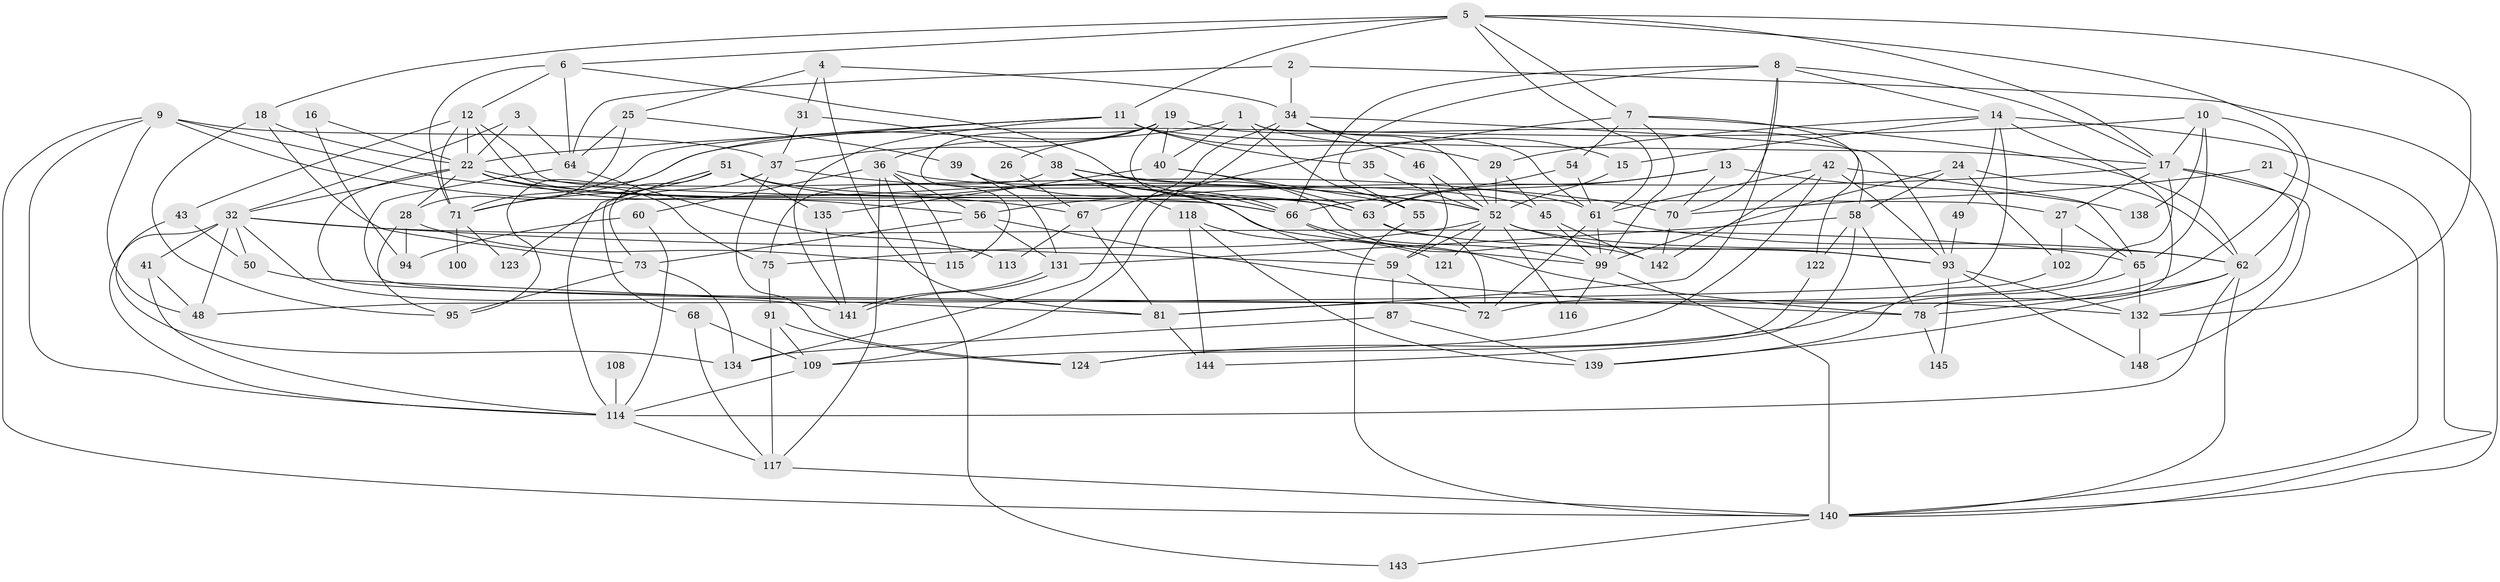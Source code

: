 // Generated by graph-tools (version 1.1) at 2025/52/02/27/25 19:52:03]
// undirected, 100 vertices, 240 edges
graph export_dot {
graph [start="1"]
  node [color=gray90,style=filled];
  1 [super="+33"];
  2;
  3;
  4;
  5 [super="+30"];
  6 [super="+57"];
  7 [super="+110"];
  8 [super="+20"];
  9 [super="+82"];
  10 [super="+101"];
  11 [super="+47"];
  12 [super="+23"];
  13;
  14 [super="+107"];
  15;
  16;
  17 [super="+44"];
  18 [super="+119"];
  19 [super="+90"];
  21;
  22 [super="+130"];
  24;
  25 [super="+106"];
  26;
  27 [super="+133"];
  28;
  29 [super="+120"];
  31;
  32 [super="+53"];
  34 [super="+77"];
  35;
  36;
  37 [super="+136"];
  38 [super="+79"];
  39;
  40 [super="+84"];
  41;
  42 [super="+96"];
  43 [super="+88"];
  45 [super="+137"];
  46;
  48;
  49;
  50;
  51 [super="+76"];
  52 [super="+89"];
  54;
  55;
  56;
  58 [super="+97"];
  59 [super="+125"];
  60;
  61 [super="+103"];
  62 [super="+85"];
  63 [super="+69"];
  64 [super="+128"];
  65 [super="+74"];
  66 [super="+86"];
  67;
  68;
  70 [super="+83"];
  71 [super="+98"];
  72 [super="+105"];
  73 [super="+80"];
  75 [super="+92"];
  78 [super="+112"];
  81 [super="+111"];
  87;
  91;
  93 [super="+147"];
  94;
  95 [super="+126"];
  99 [super="+104"];
  100;
  102;
  108;
  109;
  113;
  114 [super="+127"];
  115;
  116;
  117;
  118;
  121;
  122;
  123;
  124 [super="+129"];
  131;
  132;
  134;
  135;
  138;
  139;
  140 [super="+146"];
  141;
  142;
  143;
  144;
  145;
  148;
  1 -- 55;
  1 -- 71;
  1 -- 15;
  1 -- 58;
  1 -- 40;
  2 -- 140;
  2 -- 34;
  2 -- 64;
  3 -- 32;
  3 -- 22;
  3 -- 64;
  4 -- 31;
  4 -- 25;
  4 -- 81;
  4 -- 34;
  5 -- 6;
  5 -- 18;
  5 -- 17;
  5 -- 11;
  5 -- 132;
  5 -- 62;
  5 -- 61;
  5 -- 7;
  6 -- 12;
  6 -- 71;
  6 -- 66;
  6 -- 64;
  7 -- 54;
  7 -- 62;
  7 -- 99;
  7 -- 67;
  7 -- 122;
  8 -- 17;
  8 -- 70;
  8 -- 81;
  8 -- 66;
  8 -- 55;
  8 -- 14;
  9 -- 114;
  9 -- 48;
  9 -- 67;
  9 -- 52;
  9 -- 140;
  9 -- 37;
  10 -- 72;
  10 -- 138;
  10 -- 22;
  10 -- 65;
  10 -- 17;
  11 -- 35 [weight=2];
  11 -- 71;
  11 -- 17;
  11 -- 141;
  11 -- 95;
  11 -- 29;
  12 -- 22;
  12 -- 43;
  12 -- 66;
  12 -- 71;
  12 -- 27;
  13 -- 63;
  13 -- 66;
  13 -- 70;
  13 -- 138;
  14 -- 15;
  14 -- 48;
  14 -- 78;
  14 -- 140;
  14 -- 49;
  14 -- 29;
  15 -- 52;
  16 -- 94;
  16 -- 22;
  17 -- 27;
  17 -- 148;
  17 -- 132;
  17 -- 56;
  17 -- 81;
  18 -- 22 [weight=2];
  18 -- 95;
  18 -- 73;
  19 -- 36;
  19 -- 26;
  19 -- 37;
  19 -- 115;
  19 -- 63;
  19 -- 61;
  19 -- 40;
  21 -- 70;
  21 -- 140;
  22 -- 61;
  22 -- 66;
  22 -- 32;
  22 -- 56;
  22 -- 28;
  22 -- 72;
  22 -- 75;
  24 -- 102;
  24 -- 62;
  24 -- 58;
  24 -- 99;
  25 -- 64 [weight=2];
  25 -- 28;
  25 -- 39;
  26 -- 67;
  27 -- 65;
  27 -- 102;
  28 -- 115;
  28 -- 94;
  28 -- 95;
  29 -- 52;
  29 -- 45;
  31 -- 38;
  31 -- 37;
  32 -- 141;
  32 -- 65;
  32 -- 114;
  32 -- 41;
  32 -- 50;
  32 -- 48;
  32 -- 59;
  34 -- 109;
  34 -- 52;
  34 -- 93;
  34 -- 134;
  34 -- 46;
  35 -- 52;
  36 -- 117;
  36 -- 56;
  36 -- 45;
  36 -- 60;
  36 -- 115;
  36 -- 143;
  37 -- 52;
  37 -- 123;
  37 -- 124;
  38 -- 142;
  38 -- 70;
  38 -- 118;
  38 -- 66;
  38 -- 75;
  38 -- 59;
  39 -- 131;
  39 -- 63;
  40 -- 135;
  40 -- 63;
  40 -- 55;
  41 -- 114;
  41 -- 48;
  42 -- 142;
  42 -- 93;
  42 -- 65;
  42 -- 109;
  42 -- 61;
  43 -- 50;
  43 -- 134;
  45 -- 99;
  45 -- 142;
  46 -- 52;
  46 -- 59;
  49 -- 93;
  50 -- 81;
  51 -- 99;
  51 -- 68;
  51 -- 135;
  51 -- 73;
  51 -- 63 [weight=2];
  51 -- 71;
  51 -- 114;
  52 -- 93;
  52 -- 116;
  52 -- 121;
  52 -- 75;
  52 -- 62;
  52 -- 59;
  54 -- 63;
  54 -- 61;
  55 -- 140;
  56 -- 131;
  56 -- 73;
  56 -- 78;
  58 -- 131;
  58 -- 122;
  58 -- 144;
  58 -- 78;
  59 -- 87;
  59 -- 72;
  60 -- 94;
  60 -- 114;
  61 -- 72;
  61 -- 62;
  61 -- 99;
  62 -- 114;
  62 -- 140;
  62 -- 139;
  62 -- 78;
  63 -- 72;
  63 -- 93;
  64 -- 132;
  64 -- 113;
  65 -- 132;
  65 -- 124;
  66 -- 78;
  66 -- 99;
  67 -- 113;
  67 -- 81;
  68 -- 117;
  68 -- 109;
  70 -- 142;
  71 -- 100 [weight=2];
  71 -- 123;
  73 -- 134;
  73 -- 95;
  75 -- 91;
  78 -- 145;
  81 -- 144;
  87 -- 134;
  87 -- 139;
  91 -- 109;
  91 -- 117;
  91 -- 124;
  93 -- 145;
  93 -- 132;
  93 -- 148;
  99 -- 116;
  99 -- 140;
  102 -- 139;
  108 -- 114 [weight=2];
  109 -- 114;
  114 -- 117;
  117 -- 140;
  118 -- 139;
  118 -- 121;
  118 -- 144;
  122 -- 124;
  131 -- 141;
  131 -- 141;
  132 -- 148;
  135 -- 141;
  140 -- 143;
}
